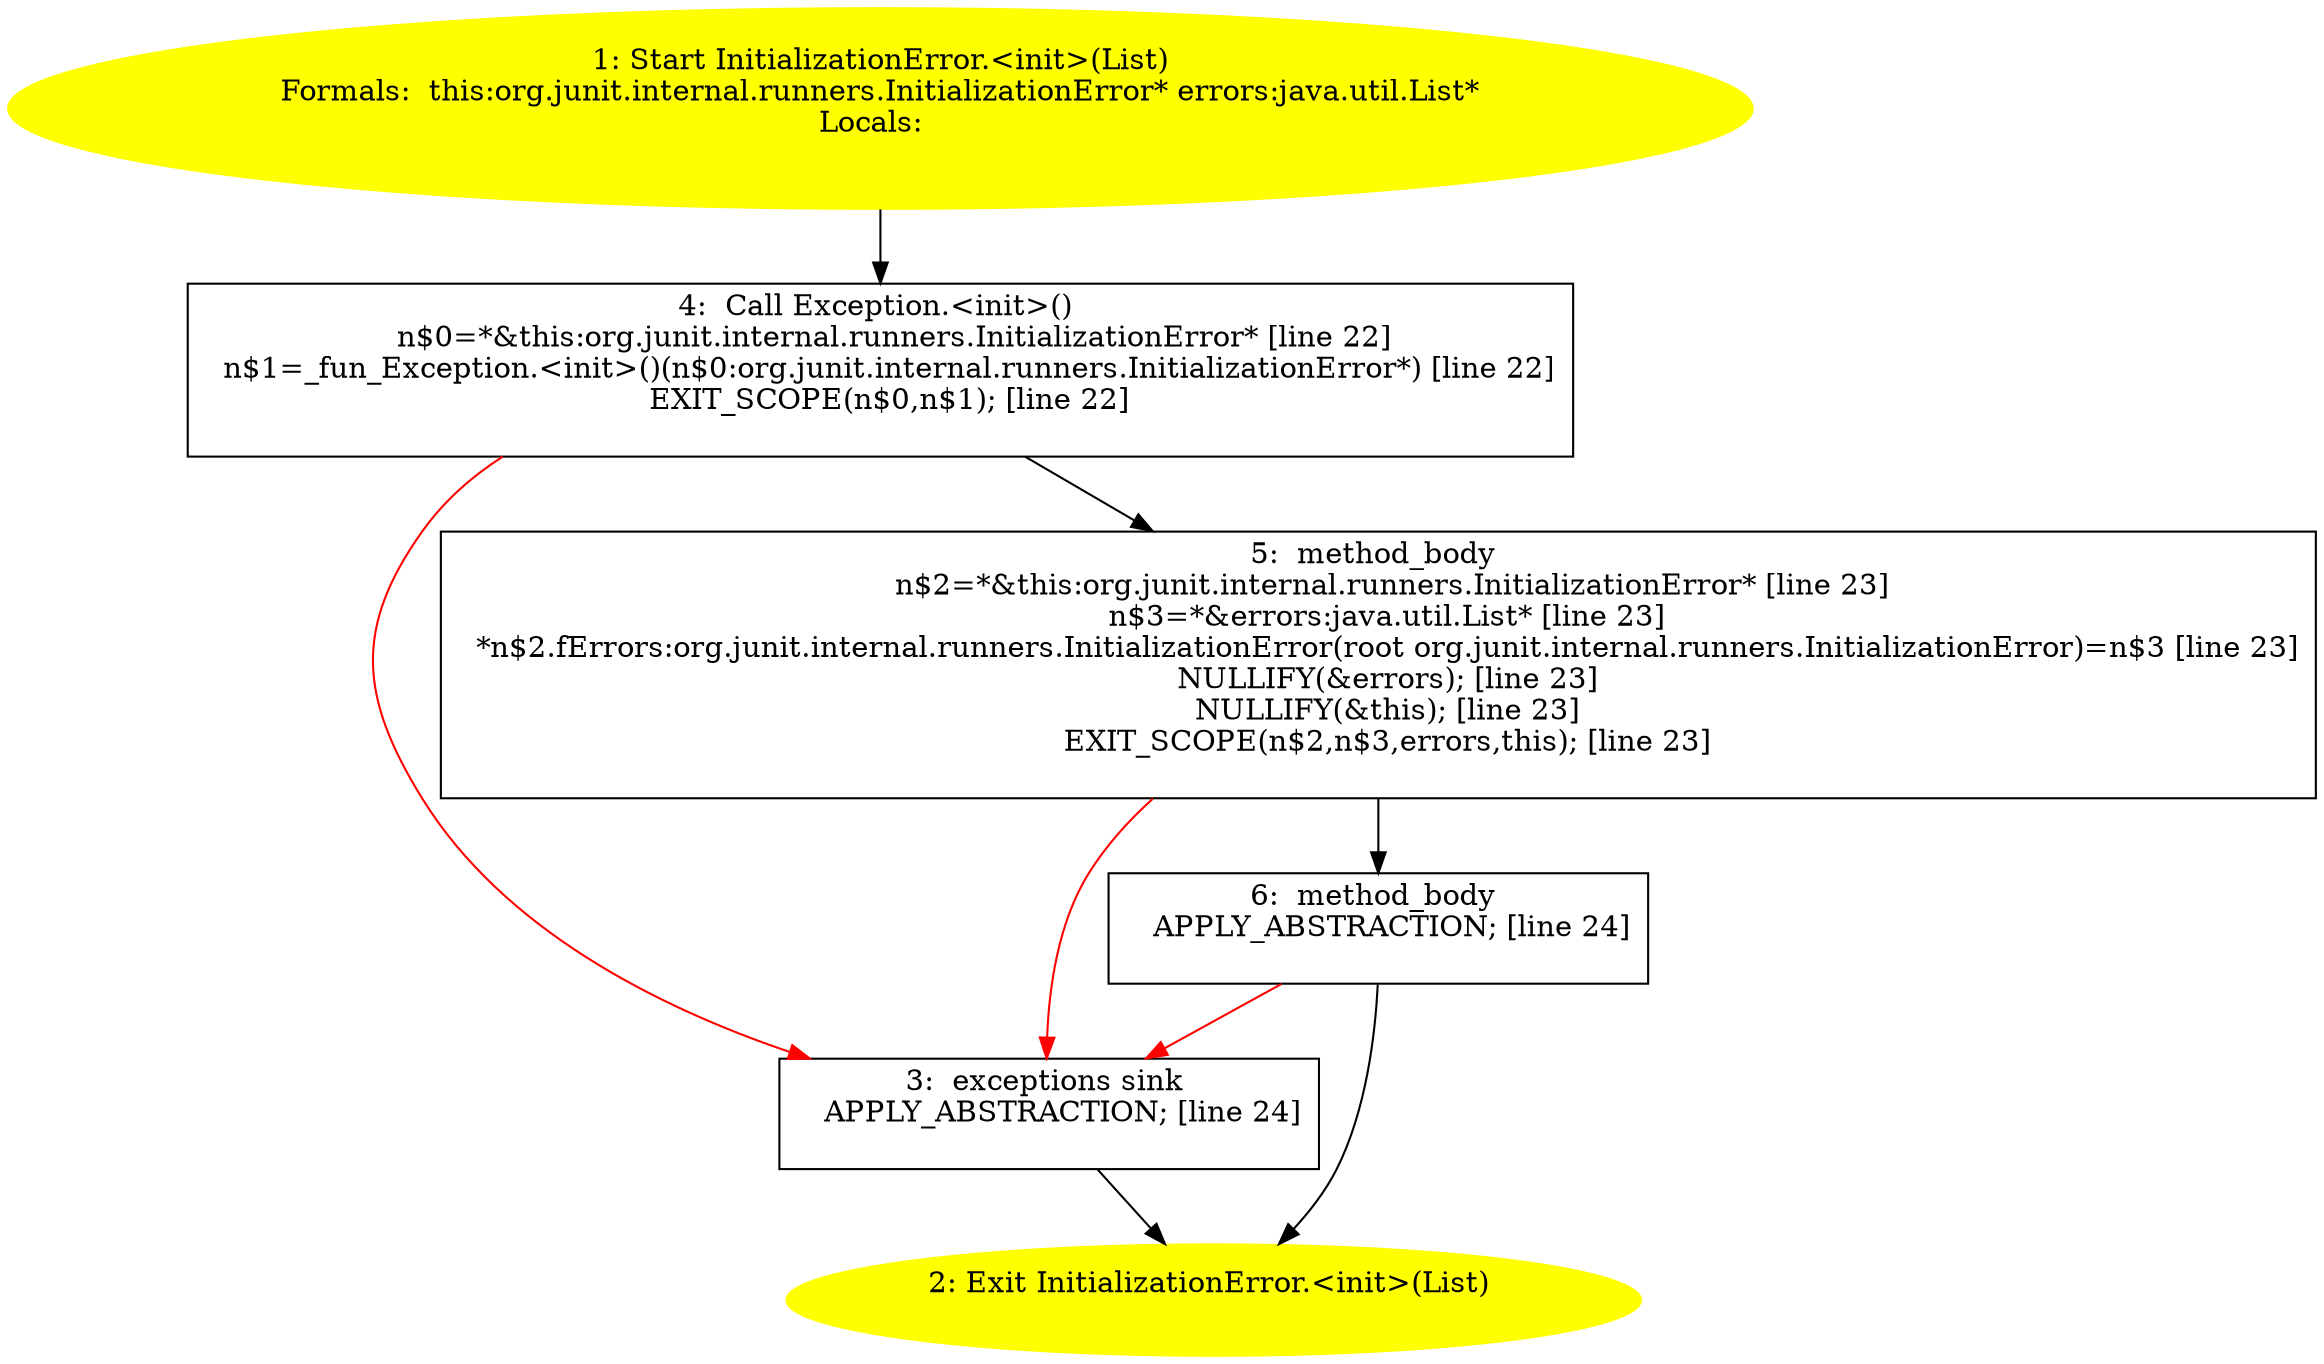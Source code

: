 /* @generated */
digraph cfg {
"org.junit.internal.runners.InitializationError.<init>(java.util.List).05a8487680e849503ba5951e96a49e5d_1" [label="1: Start InitializationError.<init>(List)\nFormals:  this:org.junit.internal.runners.InitializationError* errors:java.util.List*\nLocals:  \n  " color=yellow style=filled]
	

	 "org.junit.internal.runners.InitializationError.<init>(java.util.List).05a8487680e849503ba5951e96a49e5d_1" -> "org.junit.internal.runners.InitializationError.<init>(java.util.List).05a8487680e849503ba5951e96a49e5d_4" ;
"org.junit.internal.runners.InitializationError.<init>(java.util.List).05a8487680e849503ba5951e96a49e5d_2" [label="2: Exit InitializationError.<init>(List) \n  " color=yellow style=filled]
	

"org.junit.internal.runners.InitializationError.<init>(java.util.List).05a8487680e849503ba5951e96a49e5d_3" [label="3:  exceptions sink \n   APPLY_ABSTRACTION; [line 24]\n " shape="box"]
	

	 "org.junit.internal.runners.InitializationError.<init>(java.util.List).05a8487680e849503ba5951e96a49e5d_3" -> "org.junit.internal.runners.InitializationError.<init>(java.util.List).05a8487680e849503ba5951e96a49e5d_2" ;
"org.junit.internal.runners.InitializationError.<init>(java.util.List).05a8487680e849503ba5951e96a49e5d_4" [label="4:  Call Exception.<init>() \n   n$0=*&this:org.junit.internal.runners.InitializationError* [line 22]\n  n$1=_fun_Exception.<init>()(n$0:org.junit.internal.runners.InitializationError*) [line 22]\n  EXIT_SCOPE(n$0,n$1); [line 22]\n " shape="box"]
	

	 "org.junit.internal.runners.InitializationError.<init>(java.util.List).05a8487680e849503ba5951e96a49e5d_4" -> "org.junit.internal.runners.InitializationError.<init>(java.util.List).05a8487680e849503ba5951e96a49e5d_5" ;
	 "org.junit.internal.runners.InitializationError.<init>(java.util.List).05a8487680e849503ba5951e96a49e5d_4" -> "org.junit.internal.runners.InitializationError.<init>(java.util.List).05a8487680e849503ba5951e96a49e5d_3" [color="red" ];
"org.junit.internal.runners.InitializationError.<init>(java.util.List).05a8487680e849503ba5951e96a49e5d_5" [label="5:  method_body \n   n$2=*&this:org.junit.internal.runners.InitializationError* [line 23]\n  n$3=*&errors:java.util.List* [line 23]\n  *n$2.fErrors:org.junit.internal.runners.InitializationError(root org.junit.internal.runners.InitializationError)=n$3 [line 23]\n  NULLIFY(&errors); [line 23]\n  NULLIFY(&this); [line 23]\n  EXIT_SCOPE(n$2,n$3,errors,this); [line 23]\n " shape="box"]
	

	 "org.junit.internal.runners.InitializationError.<init>(java.util.List).05a8487680e849503ba5951e96a49e5d_5" -> "org.junit.internal.runners.InitializationError.<init>(java.util.List).05a8487680e849503ba5951e96a49e5d_6" ;
	 "org.junit.internal.runners.InitializationError.<init>(java.util.List).05a8487680e849503ba5951e96a49e5d_5" -> "org.junit.internal.runners.InitializationError.<init>(java.util.List).05a8487680e849503ba5951e96a49e5d_3" [color="red" ];
"org.junit.internal.runners.InitializationError.<init>(java.util.List).05a8487680e849503ba5951e96a49e5d_6" [label="6:  method_body \n   APPLY_ABSTRACTION; [line 24]\n " shape="box"]
	

	 "org.junit.internal.runners.InitializationError.<init>(java.util.List).05a8487680e849503ba5951e96a49e5d_6" -> "org.junit.internal.runners.InitializationError.<init>(java.util.List).05a8487680e849503ba5951e96a49e5d_2" ;
	 "org.junit.internal.runners.InitializationError.<init>(java.util.List).05a8487680e849503ba5951e96a49e5d_6" -> "org.junit.internal.runners.InitializationError.<init>(java.util.List).05a8487680e849503ba5951e96a49e5d_3" [color="red" ];
}
